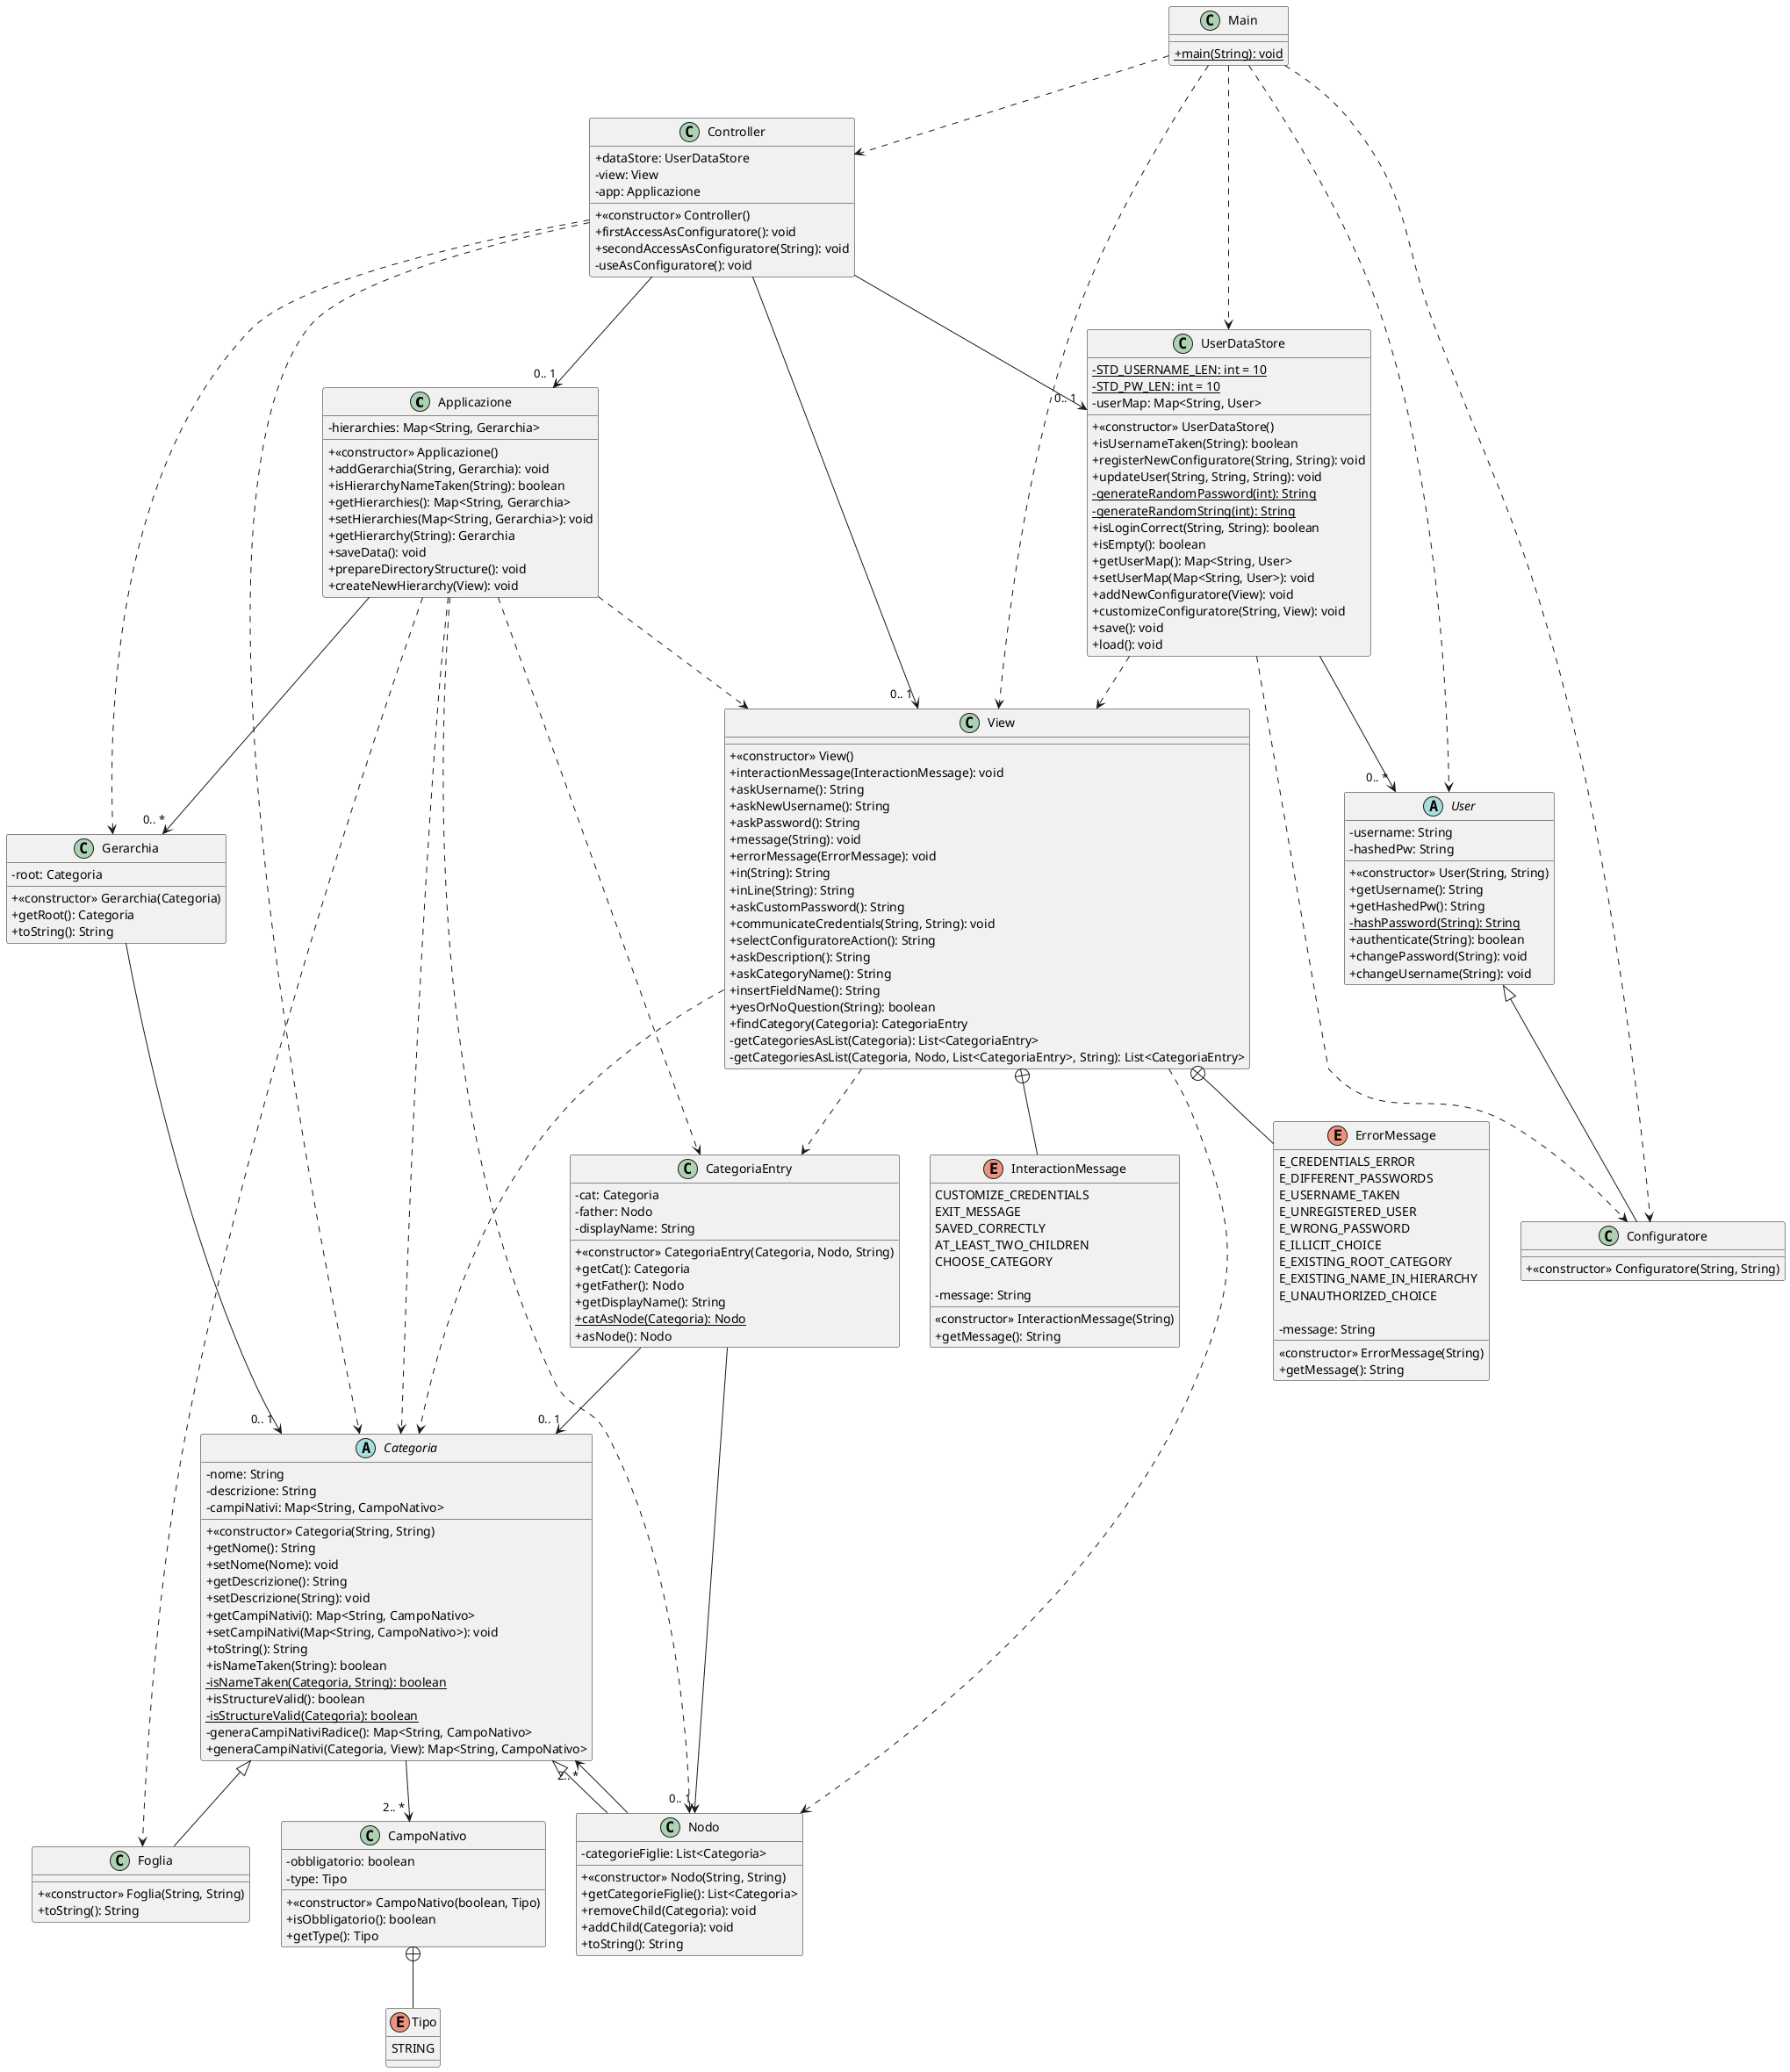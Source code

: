 @startuml
skinparam ClassAttributeIconSize 0

class Applicazione{
- hierarchies: Map<String, Gerarchia>
+ <<constructor>> Applicazione()
+ addGerarchia(String, Gerarchia): void
+ isHierarchyNameTaken(String): boolean
+ getHierarchies(): Map<String, Gerarchia>
+ setHierarchies(Map<String, Gerarchia>): void
+ getHierarchy(String): Gerarchia
+ saveData(): void
+ prepareDirectoryStructure(): void
+ createNewHierarchy(View): void
}

class CampoNativo{
- obbligatorio: boolean
- type: Tipo
+ <<constructor>> CampoNativo(boolean, Tipo)
+ isObbligatorio(): boolean
+ getType(): Tipo
}

enum Tipo{
STRING
}

abstract class User{
- username: String
- hashedPw: String
+ <<constructor>> User(String, String)
+ getUsername(): String
+ getHashedPw(): String
- {static}hashPassword(String): String
+ authenticate(String): boolean
+ changePassword(String): void
+ changeUsername(String): void
}

class Configuratore{
+ <<constructor>> Configuratore(String, String)
}

class Gerarchia{
- root: Categoria
+ <<constructor>> Gerarchia(Categoria)
+ getRoot(): Categoria
+ toString(): String
}

abstract class Categoria{
- nome: String
- descrizione: String
- campiNativi: Map<String, CampoNativo>
+ <<constructor>> Categoria(String, String)
+ getNome(): String
+ setNome(Nome): void
+ getDescrizione(): String
+ setDescrizione(String): void
+ getCampiNativi(): Map<String, CampoNativo>
+ setCampiNativi(Map<String, CampoNativo>): void
+ toString(): String
+ isNameTaken(String): boolean
- {static}isNameTaken(Categoria, String): boolean
+ isStructureValid(): boolean
- {static}isStructureValid(Categoria): boolean
- generaCampiNativiRadice(): Map<String, CampoNativo>
+ generaCampiNativi(Categoria, View): Map<String, CampoNativo>
}

class CategoriaEntry{
- cat: Categoria
- father: Nodo
- displayName: String
+ <<constructor>> CategoriaEntry(Categoria, Nodo, String)
+ getCat(): Categoria
+ getFather(): Nodo
+ getDisplayName(): String
+ {static}catAsNode(Categoria): Nodo
+ asNode(): Nodo
}

class Foglia{
+ <<constructor>> Foglia(String, String)
+ toString(): String
}

class Nodo{
- categorieFiglie: List<Categoria>
+ <<constructor>> Nodo(String, String)
+ getCategorieFiglie(): List<Categoria>
+ removeChild(Categoria): void
+ addChild(Categoria): void
+ toString(): String
}

class View{
+ <<constructor>> View()
+ interactionMessage(InteractionMessage): void
+ askUsername(): String
+ askNewUsername(): String
+ askPassword(): String
+ message(String): void
+ errorMessage(ErrorMessage): void
+ in(String): String
+ inLine(String): String
+ askCustomPassword(): String
+ communicateCredentials(String, String): void
+ selectConfiguratoreAction(): String
+ askDescription(): String
+ askCategoryName(): String
+ insertFieldName(): String
+ yesOrNoQuestion(String): boolean
+ findCategory(Categoria): CategoriaEntry
- getCategoriesAsList(Categoria): List<CategoriaEntry>
- getCategoriesAsList(Categoria, Nodo, List<CategoriaEntry>, String): List<CategoriaEntry>
}

enum ErrorMessage{
E_CREDENTIALS_ERROR
E_DIFFERENT_PASSWORDS
E_USERNAME_TAKEN
E_UNREGISTERED_USER
E_WRONG_PASSWORD
E_ILLICIT_CHOICE
E_EXISTING_ROOT_CATEGORY
E_EXISTING_NAME_IN_HIERARCHY
E_UNAUTHORIZED_CHOICE

- message: String
<<constructor>> ErrorMessage(String)
+ getMessage(): String
}

enum InteractionMessage{
CUSTOMIZE_CREDENTIALS
EXIT_MESSAGE
SAVED_CORRECTLY
AT_LEAST_TWO_CHILDREN
CHOOSE_CATEGORY

- message: String
<<constructor>> InteractionMessage(String)
+ getMessage(): String
}

class UserDataStore{
- {static}STD_USERNAME_LEN: int = 10
- {static}STD_PW_LEN: int = 10
- userMap: Map<String, User>
+ <<constructor>> UserDataStore()
+ isUsernameTaken(String): boolean
+ registerNewConfiguratore(String, String): void
+ updateUser(String, String, String): void
- {static}generateRandomPassword(int): String
- {static}generateRandomString(int): String
+ isLoginCorrect(String, String): boolean
+ isEmpty(): boolean
+ getUserMap(): Map<String, User>
+ setUserMap(Map<String, User>): void
+ addNewConfiguratore(View): void
+ customizeConfiguratore(String, View): void
+ save(): void
+ load(): void
}

class Controller{
+ dataStore: UserDataStore
- view: View
- app: Applicazione
+ <<constructor>> Controller()
+ firstAccessAsConfiguratore(): void
+ secondAccessAsConfiguratore(String): void
- useAsConfiguratore(): void
}

class Main{
+ {static}main(String): void
}

CampoNativo +-- Tipo
View +-- InteractionMessage
View +-- ErrorMessage
View ..> CategoriaEntry
View ..> Nodo
Applicazione ..> CategoriaEntry
Applicazione ..> View
Applicazione ..> Nodo
Main ..> View
View ..> Categoria
UserDataStore ..> View
UserDataStore ..> Configuratore
Main ..> User
Main ..> Configuratore
Main ..> Controller
Main ..> UserDataStore
Controller ..> Gerarchia
Controller ..> Categoria
Applicazione ..> Categoria
Applicazione ..> Foglia
UserDataStore --> "0.. * "  User
Controller --> "0.. 1 " UserDataStore
Controller --> "0.. 1 " View
Controller --> "0.. 1 " Applicazione
CategoriaEntry --> "0.. 1 " Categoria
CategoriaEntry --> "0.. 1 " Nodo
Categoria --> "2.. * " CampoNativo
Gerarchia --> "0.. 1 " Categoria
Applicazione --> "0.. * " Gerarchia
Nodo --> "2.. * " Categoria
Categoria <|-- Nodo
Categoria <|-- Foglia
User <|-- Configuratore

@enduml